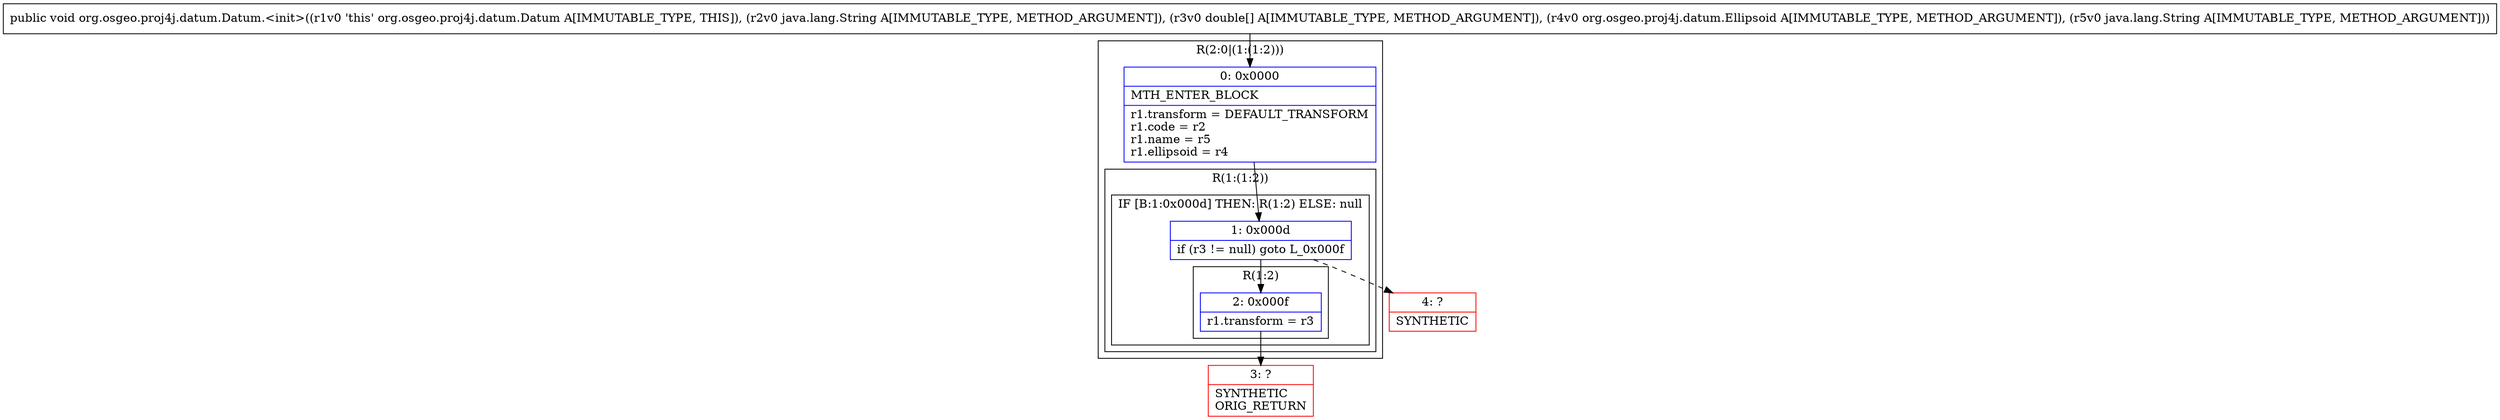 digraph "CFG fororg.osgeo.proj4j.datum.Datum.\<init\>(Ljava\/lang\/String;[DLorg\/osgeo\/proj4j\/datum\/Ellipsoid;Ljava\/lang\/String;)V" {
subgraph cluster_Region_871923940 {
label = "R(2:0|(1:(1:2)))";
node [shape=record,color=blue];
Node_0 [shape=record,label="{0\:\ 0x0000|MTH_ENTER_BLOCK\l|r1.transform = DEFAULT_TRANSFORM\lr1.code = r2\lr1.name = r5\lr1.ellipsoid = r4\l}"];
subgraph cluster_Region_226594511 {
label = "R(1:(1:2))";
node [shape=record,color=blue];
subgraph cluster_IfRegion_398537439 {
label = "IF [B:1:0x000d] THEN: R(1:2) ELSE: null";
node [shape=record,color=blue];
Node_1 [shape=record,label="{1\:\ 0x000d|if (r3 != null) goto L_0x000f\l}"];
subgraph cluster_Region_1035651817 {
label = "R(1:2)";
node [shape=record,color=blue];
Node_2 [shape=record,label="{2\:\ 0x000f|r1.transform = r3\l}"];
}
}
}
}
Node_3 [shape=record,color=red,label="{3\:\ ?|SYNTHETIC\lORIG_RETURN\l}"];
Node_4 [shape=record,color=red,label="{4\:\ ?|SYNTHETIC\l}"];
MethodNode[shape=record,label="{public void org.osgeo.proj4j.datum.Datum.\<init\>((r1v0 'this' org.osgeo.proj4j.datum.Datum A[IMMUTABLE_TYPE, THIS]), (r2v0 java.lang.String A[IMMUTABLE_TYPE, METHOD_ARGUMENT]), (r3v0 double[] A[IMMUTABLE_TYPE, METHOD_ARGUMENT]), (r4v0 org.osgeo.proj4j.datum.Ellipsoid A[IMMUTABLE_TYPE, METHOD_ARGUMENT]), (r5v0 java.lang.String A[IMMUTABLE_TYPE, METHOD_ARGUMENT])) }"];
MethodNode -> Node_0;
Node_0 -> Node_1;
Node_1 -> Node_2;
Node_1 -> Node_4[style=dashed];
Node_2 -> Node_3;
}

